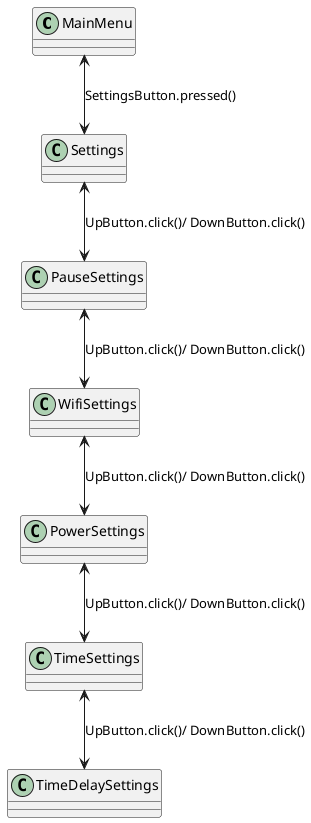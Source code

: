 @startuml Settings

class MainMenu{}
class Settings{}
class PauseSettings{}
class WifiSettings{}
class PowerSettings{}
class TimeSettings{}
class TimeDelaySettings{}


MainMenu<--> Settings : SettingsButton.pressed()
Settings <--> PauseSettings : UpButton.click()/ DownButton.click()
PauseSettings <--> WifiSettings : UpButton.click()/ DownButton.click()
WifiSettings <--> PowerSettings : UpButton.click()/ DownButton.click()
PowerSettings <--> TimeSettings : UpButton.click()/ DownButton.click()
TimeSettings <--> TimeDelaySettings : UpButton.click()/ DownButton.click()
@enduml